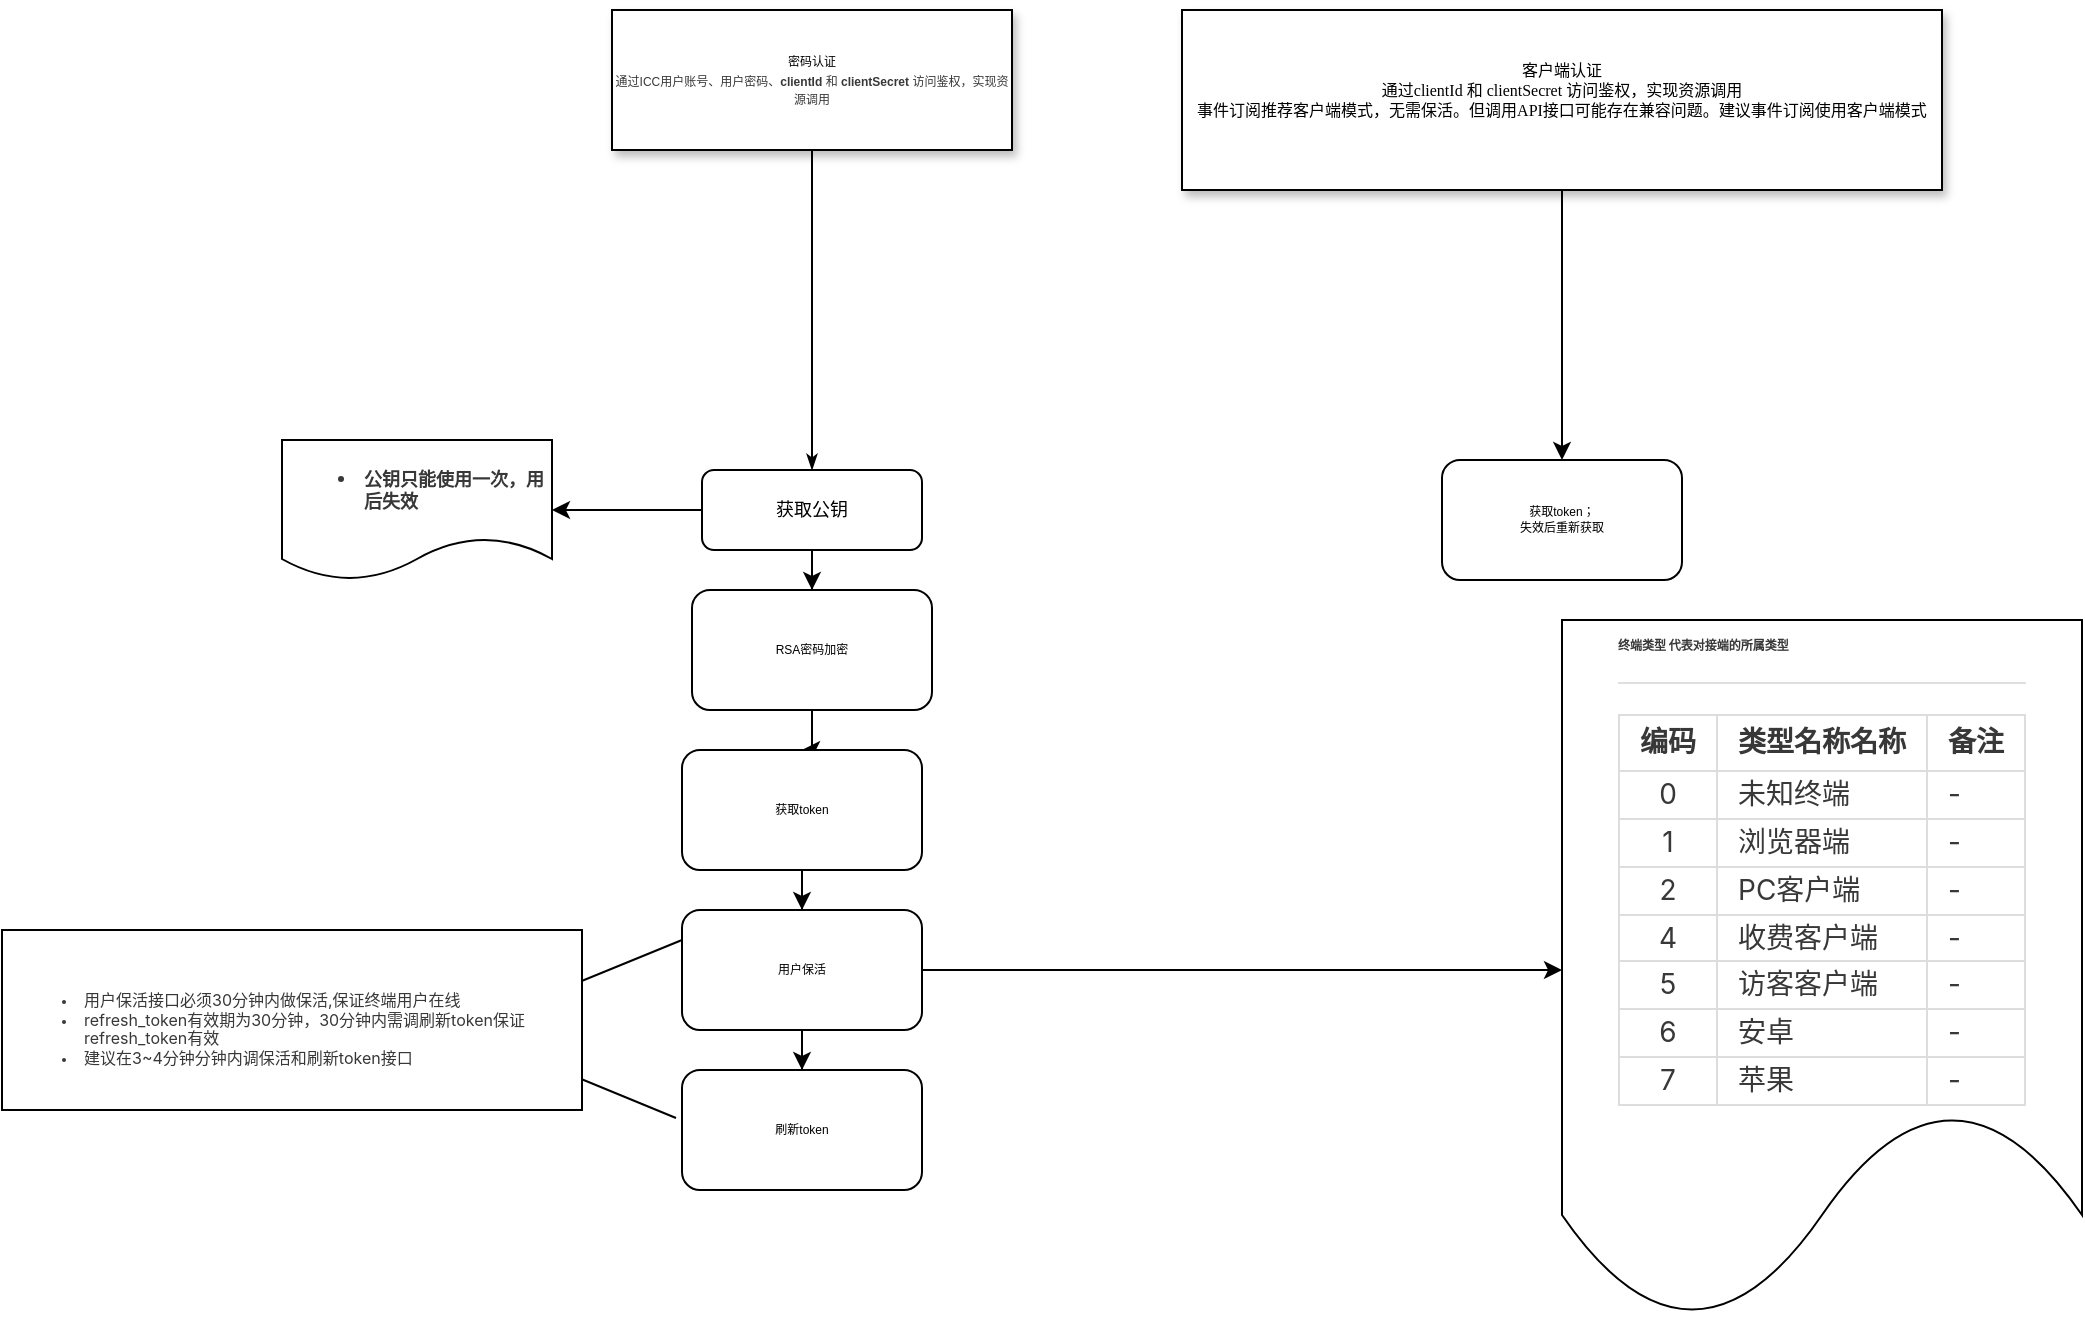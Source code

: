 <mxfile version="18.0.0" type="github" pages="2">
  <diagram name="鉴权" id="edf60f1a-56cd-e834-aa8a-f176f3a09ee4">
    <mxGraphModel dx="2222" dy="450" grid="1" gridSize="10" guides="1" tooltips="1" connect="1" arrows="1" fold="1" page="1" pageScale="1" pageWidth="1100" pageHeight="850" background="none" math="0" shadow="0">
      <root>
        <mxCell id="0" />
        <mxCell id="1" parent="0" />
        <mxCell id="60e70716793133e9-31" style="edgeStyle=orthogonalEdgeStyle;rounded=0;html=1;labelBackgroundColor=none;startSize=5;endArrow=classicThin;endFill=1;endSize=5;jettySize=auto;orthogonalLoop=1;strokeWidth=1;fontFamily=Verdana;fontSize=8;entryX=0.5;entryY=0;entryDx=0;entryDy=0;" parent="1" source="fS58xSXTJZ6TY58kK1jS-1" target="fS58xSXTJZ6TY58kK1jS-11" edge="1">
          <mxGeometry relative="1" as="geometry">
            <mxPoint x="190" y="270" as="sourcePoint" />
            <mxPoint x="280" y="354" as="targetPoint" />
            <Array as="points">
              <mxPoint x="155" y="280" />
              <mxPoint x="155" y="280" />
            </Array>
          </mxGeometry>
        </mxCell>
        <mxCell id="60e70716793133e9-4" value="客户端认证&lt;br&gt;&lt;span style=&quot;background-color: initial;&quot;&gt;通过clientId 和 clientSecret 访问鉴权，实现资源调用&lt;/span&gt;&lt;br&gt;&lt;div&gt;&lt;span style=&quot;font-size: 8px;&quot;&gt;事件订阅推荐客户端模式，无需保活。但调用API接口可能存在兼容问题。&lt;/span&gt;&lt;span style=&quot;background-color: initial;&quot;&gt;建议事件订阅使用客户端模式&lt;/span&gt;&lt;/div&gt;&lt;div&gt;&lt;br&gt;&lt;/div&gt;" style="rounded=0;whiteSpace=wrap;html=1;shadow=1;labelBackgroundColor=none;strokeWidth=1;fontFamily=Verdana;fontSize=8;align=center;" parent="1" vertex="1">
          <mxGeometry x="340" y="160" width="380" height="90" as="geometry" />
        </mxCell>
        <mxCell id="fS58xSXTJZ6TY58kK1jS-1" value="&lt;font style=&quot;font-size: 6px;&quot;&gt;密码认证&lt;br&gt;&lt;span style=&quot;color: rgb(57, 56, 56); font-family: &amp;quot;Microsoft Yahei&amp;quot;, &amp;quot;PingFang SC&amp;quot;, &amp;quot;Hiragino Sans GB&amp;quot;, tahoma, arial; text-align: start;&quot;&gt;通过ICC用户账号、用户密码、&lt;/span&gt;&lt;strong style=&quot;-webkit-print-color-adjust: exact; color: rgb(57, 56, 56); font-family: &amp;quot;Microsoft Yahei&amp;quot;, &amp;quot;PingFang SC&amp;quot;, &amp;quot;Hiragino Sans GB&amp;quot;, tahoma, arial; text-align: start;&quot;&gt;clientId&lt;/strong&gt;&lt;span style=&quot;color: rgb(57, 56, 56); font-family: &amp;quot;Microsoft Yahei&amp;quot;, &amp;quot;PingFang SC&amp;quot;, &amp;quot;Hiragino Sans GB&amp;quot;, tahoma, arial; text-align: start;&quot;&gt;&amp;nbsp;和&amp;nbsp;&lt;/span&gt;&lt;strong style=&quot;-webkit-print-color-adjust: exact; color: rgb(57, 56, 56); font-family: &amp;quot;Microsoft Yahei&amp;quot;, &amp;quot;PingFang SC&amp;quot;, &amp;quot;Hiragino Sans GB&amp;quot;, tahoma, arial; text-align: start;&quot;&gt;clientSecret&lt;/strong&gt;&lt;span style=&quot;color: rgb(57, 56, 56); font-family: &amp;quot;Microsoft Yahei&amp;quot;, &amp;quot;PingFang SC&amp;quot;, &amp;quot;Hiragino Sans GB&amp;quot;, tahoma, arial; text-align: start;&quot;&gt;&amp;nbsp;访问鉴权，实现资源调用&lt;/span&gt;&lt;/font&gt;" style="rounded=0;whiteSpace=wrap;html=1;shadow=1;labelBackgroundColor=none;strokeWidth=1;fontFamily=Verdana;fontSize=8;align=center;" vertex="1" parent="1">
          <mxGeometry x="55" y="160" width="200" height="70" as="geometry" />
        </mxCell>
        <mxCell id="fS58xSXTJZ6TY58kK1jS-31" style="edgeStyle=orthogonalEdgeStyle;rounded=0;orthogonalLoop=1;jettySize=auto;html=1;exitX=0.5;exitY=1;exitDx=0;exitDy=0;fontSize=6;" edge="1" parent="1" source="60e70716793133e9-4" target="fS58xSXTJZ6TY58kK1jS-32">
          <mxGeometry relative="1" as="geometry">
            <mxPoint x="440" y="380" as="targetPoint" />
            <mxPoint x="280" y="350" as="sourcePoint" />
          </mxGeometry>
        </mxCell>
        <mxCell id="fS58xSXTJZ6TY58kK1jS-12" style="edgeStyle=orthogonalEdgeStyle;rounded=0;orthogonalLoop=1;jettySize=auto;html=1;fontSize=6;" edge="1" parent="1" source="fS58xSXTJZ6TY58kK1jS-11" target="fS58xSXTJZ6TY58kK1jS-13">
          <mxGeometry relative="1" as="geometry">
            <mxPoint x="155" y="480" as="targetPoint" />
          </mxGeometry>
        </mxCell>
        <mxCell id="fS58xSXTJZ6TY58kK1jS-15" value="" style="edgeStyle=orthogonalEdgeStyle;rounded=0;orthogonalLoop=1;jettySize=auto;html=1;fontSize=6;" edge="1" parent="1" source="fS58xSXTJZ6TY58kK1jS-11" target="fS58xSXTJZ6TY58kK1jS-14">
          <mxGeometry relative="1" as="geometry" />
        </mxCell>
        <mxCell id="fS58xSXTJZ6TY58kK1jS-11" value="获取公钥" style="rounded=1;whiteSpace=wrap;html=1;fontSize=9;" vertex="1" parent="1">
          <mxGeometry x="100" y="390" width="110" height="40" as="geometry" />
        </mxCell>
        <mxCell id="fS58xSXTJZ6TY58kK1jS-17" value="" style="edgeStyle=orthogonalEdgeStyle;rounded=0;orthogonalLoop=1;jettySize=auto;html=1;fontSize=6;" edge="1" parent="1" source="fS58xSXTJZ6TY58kK1jS-13" target="fS58xSXTJZ6TY58kK1jS-18">
          <mxGeometry relative="1" as="geometry">
            <mxPoint x="155" y="530" as="targetPoint" />
          </mxGeometry>
        </mxCell>
        <mxCell id="fS58xSXTJZ6TY58kK1jS-13" value="RSA密码加密" style="rounded=1;whiteSpace=wrap;html=1;fontSize=6;" vertex="1" parent="1">
          <mxGeometry x="95" y="450" width="120" height="60" as="geometry" />
        </mxCell>
        <mxCell id="fS58xSXTJZ6TY58kK1jS-14" value="&lt;ul style=&quot;-webkit-print-color-adjust: exact; color: rgb(57, 56, 56); font-family: -apple-system, BlinkMacSystemFont, &amp;quot;Segoe UI&amp;quot;, Roboto, &amp;quot;Helvetica Neue&amp;quot;, Helvetica, &amp;quot;PingFang SC&amp;quot;, &amp;quot;Hiragino Sans GB&amp;quot;, &amp;quot;Microsoft YaHei&amp;quot;, SimSun, sans-serif; text-align: start;&quot;&gt;&lt;li style=&quot;-webkit-print-color-adjust: exact;&quot;&gt;&lt;strong style=&quot;-webkit-print-color-adjust: exact;&quot;&gt;&lt;font style=&quot;font-size: 9px;&quot;&gt;公钥只能使用一次，用后失效&lt;/font&gt;&lt;/strong&gt;&lt;/li&gt;&lt;/ul&gt;" style="shape=document;whiteSpace=wrap;html=1;boundedLbl=1;fontSize=9;rounded=1;" vertex="1" parent="1">
          <mxGeometry x="-110" y="375" width="135" height="70" as="geometry" />
        </mxCell>
        <mxCell id="fS58xSXTJZ6TY58kK1jS-20" value="" style="edgeStyle=orthogonalEdgeStyle;rounded=0;orthogonalLoop=1;jettySize=auto;html=1;fontSize=6;" edge="1" parent="1" source="fS58xSXTJZ6TY58kK1jS-18" target="fS58xSXTJZ6TY58kK1jS-19">
          <mxGeometry relative="1" as="geometry" />
        </mxCell>
        <mxCell id="fS58xSXTJZ6TY58kK1jS-18" value="获取token" style="rounded=1;whiteSpace=wrap;html=1;fontSize=6;" vertex="1" parent="1">
          <mxGeometry x="90" y="530" width="120" height="60" as="geometry" />
        </mxCell>
        <mxCell id="fS58xSXTJZ6TY58kK1jS-22" value="" style="edgeStyle=orthogonalEdgeStyle;rounded=0;orthogonalLoop=1;jettySize=auto;html=1;fontSize=6;" edge="1" parent="1" source="fS58xSXTJZ6TY58kK1jS-19" target="fS58xSXTJZ6TY58kK1jS-21">
          <mxGeometry relative="1" as="geometry" />
        </mxCell>
        <mxCell id="fS58xSXTJZ6TY58kK1jS-29" value="" style="edgeStyle=orthogonalEdgeStyle;rounded=0;orthogonalLoop=1;jettySize=auto;html=1;fontSize=8;" edge="1" parent="1" source="fS58xSXTJZ6TY58kK1jS-19" target="fS58xSXTJZ6TY58kK1jS-28">
          <mxGeometry relative="1" as="geometry" />
        </mxCell>
        <mxCell id="fS58xSXTJZ6TY58kK1jS-19" value="用户保活" style="whiteSpace=wrap;html=1;fontSize=6;rounded=1;" vertex="1" parent="1">
          <mxGeometry x="90" y="610" width="120" height="60" as="geometry" />
        </mxCell>
        <mxCell id="fS58xSXTJZ6TY58kK1jS-21" value="刷新token&lt;br&gt;" style="whiteSpace=wrap;html=1;fontSize=6;rounded=1;" vertex="1" parent="1">
          <mxGeometry x="90" y="690" width="120" height="60" as="geometry" />
        </mxCell>
        <mxCell id="fS58xSXTJZ6TY58kK1jS-23" value="" style="endArrow=none;html=1;rounded=0;fontSize=6;entryX=-0.025;entryY=0.4;entryDx=0;entryDy=0;entryPerimeter=0;exitX=0;exitY=0.25;exitDx=0;exitDy=0;" edge="1" parent="1" source="fS58xSXTJZ6TY58kK1jS-19" target="fS58xSXTJZ6TY58kK1jS-21">
          <mxGeometry width="50" height="50" relative="1" as="geometry">
            <mxPoint x="-10" y="640" as="sourcePoint" />
            <mxPoint x="50" y="610" as="targetPoint" />
            <Array as="points">
              <mxPoint x="-20" y="670" />
            </Array>
          </mxGeometry>
        </mxCell>
        <mxCell id="fS58xSXTJZ6TY58kK1jS-26" value="&lt;font style=&quot;font-size: 8px;&quot;&gt;&lt;br&gt;&lt;/font&gt;&lt;ul style=&quot;-webkit-print-color-adjust: exact; color: rgb(57, 56, 56); font-family: -apple-system, BlinkMacSystemFont, &amp;quot;Segoe UI&amp;quot;, Roboto, &amp;quot;Helvetica Neue&amp;quot;, Helvetica, &amp;quot;PingFang SC&amp;quot;, &amp;quot;Hiragino Sans GB&amp;quot;, &amp;quot;Microsoft YaHei&amp;quot;, SimSun, sans-serif; text-align: start;&quot;&gt;&lt;li style=&quot;-webkit-print-color-adjust: exact;&quot;&gt;&lt;font style=&quot;font-size: 8px;&quot;&gt;用户保活接口必须30分钟内做保活,保证终端用户在线&lt;/font&gt;&lt;/li&gt;&lt;li style=&quot;-webkit-print-color-adjust: exact;&quot;&gt;&lt;font style=&quot;font-size: 8px;&quot;&gt;refresh_token有效期为30分钟，30分钟内需调刷新token保证refresh_token有效&lt;/font&gt;&lt;/li&gt;&lt;li style=&quot;-webkit-print-color-adjust: exact;&quot;&gt;&lt;font style=&quot;font-size: 8px;&quot;&gt;建议在3~4分钟分钟内调保活和刷新token接口&lt;/font&gt;&lt;/li&gt;&lt;/ul&gt;" style="rounded=0;whiteSpace=wrap;html=1;fontSize=6;" vertex="1" parent="1">
          <mxGeometry x="-250" y="620" width="290" height="90" as="geometry" />
        </mxCell>
        <mxCell id="fS58xSXTJZ6TY58kK1jS-28" value="&lt;div style=&quot;-webkit-print-color-adjust: exact; padding: 20px 0px 15px; margin-bottom: 15px; font-weight: bold; border-bottom: 1px solid rgb(223, 223, 225); color: rgb(57, 56, 56); font-family: -apple-system, BlinkMacSystemFont, &amp;quot;Segoe UI&amp;quot;, Roboto, &amp;quot;Helvetica Neue&amp;quot;, Helvetica, &amp;quot;PingFang SC&amp;quot;, &amp;quot;Hiragino Sans GB&amp;quot;, &amp;quot;Microsoft YaHei&amp;quot;, SimSun, sans-serif; text-align: start;&quot; id=&quot;终端类型&quot; class=&quot;segment&quot;&gt;&lt;font style=&quot;font-size: 6px;&quot;&gt;终端类型 代表对接端的所属类型&lt;/font&gt;&lt;/div&gt;&lt;table style=&quot;-webkit-print-color-adjust: exact; margin: 10px 0px 15px; border-collapse: collapse; color: rgb(57, 56, 56); font-family: -apple-system, BlinkMacSystemFont, &amp;quot;Segoe UI&amp;quot;, Roboto, &amp;quot;Helvetica Neue&amp;quot;, Helvetica, &amp;quot;PingFang SC&amp;quot;, &amp;quot;Hiragino Sans GB&amp;quot;, &amp;quot;Microsoft YaHei&amp;quot;, SimSun, sans-serif; font-size: 14px; text-align: start;&quot;&gt;&lt;thead style=&quot;-webkit-print-color-adjust: exact;&quot;&gt;&lt;tr style=&quot;-webkit-print-color-adjust: exact;&quot;&gt;&lt;th style=&quot;-webkit-print-color-adjust: exact; border: 1px solid rgb(221, 221, 221); padding: 5px 10px;&quot; align=&quot;center&quot;&gt;编码&lt;/th&gt;&lt;th style=&quot;-webkit-print-color-adjust: exact; border: 1px solid rgb(221, 221, 221); padding: 5px 10px;&quot;&gt;类型名称名称&lt;/th&gt;&lt;th style=&quot;-webkit-print-color-adjust: exact; border: 1px solid rgb(221, 221, 221); padding: 5px 10px;&quot;&gt;备注&lt;/th&gt;&lt;/tr&gt;&lt;/thead&gt;&lt;tbody style=&quot;-webkit-print-color-adjust: exact;&quot;&gt;&lt;tr style=&quot;-webkit-print-color-adjust: exact;&quot;&gt;&lt;td style=&quot;-webkit-print-color-adjust: exact; border: 1px solid rgb(221, 221, 221); padding: 3px 10px;&quot; align=&quot;center&quot;&gt;0&lt;/td&gt;&lt;td style=&quot;-webkit-print-color-adjust: exact; border: 1px solid rgb(221, 221, 221); padding: 3px 10px;&quot;&gt;未知终端&lt;/td&gt;&lt;td style=&quot;-webkit-print-color-adjust: exact; border: 1px solid rgb(221, 221, 221); padding: 3px 10px;&quot;&gt;-&lt;/td&gt;&lt;/tr&gt;&lt;tr style=&quot;-webkit-print-color-adjust: exact;&quot;&gt;&lt;td style=&quot;-webkit-print-color-adjust: exact; border: 1px solid rgb(221, 221, 221); padding: 3px 10px;&quot; align=&quot;center&quot;&gt;1&lt;/td&gt;&lt;td style=&quot;-webkit-print-color-adjust: exact; border: 1px solid rgb(221, 221, 221); padding: 3px 10px;&quot;&gt;浏览器端&lt;/td&gt;&lt;td style=&quot;-webkit-print-color-adjust: exact; border: 1px solid rgb(221, 221, 221); padding: 3px 10px;&quot;&gt;-&lt;/td&gt;&lt;/tr&gt;&lt;tr style=&quot;-webkit-print-color-adjust: exact;&quot;&gt;&lt;td style=&quot;-webkit-print-color-adjust: exact; border: 1px solid rgb(221, 221, 221); padding: 3px 10px;&quot; align=&quot;center&quot;&gt;2&lt;/td&gt;&lt;td style=&quot;-webkit-print-color-adjust: exact; border: 1px solid rgb(221, 221, 221); padding: 3px 10px;&quot;&gt;PC客户端&lt;/td&gt;&lt;td style=&quot;-webkit-print-color-adjust: exact; border: 1px solid rgb(221, 221, 221); padding: 3px 10px;&quot;&gt;-&lt;/td&gt;&lt;/tr&gt;&lt;tr style=&quot;-webkit-print-color-adjust: exact;&quot;&gt;&lt;td style=&quot;-webkit-print-color-adjust: exact; border: 1px solid rgb(221, 221, 221); padding: 3px 10px;&quot; align=&quot;center&quot;&gt;4&lt;/td&gt;&lt;td style=&quot;-webkit-print-color-adjust: exact; border: 1px solid rgb(221, 221, 221); padding: 3px 10px;&quot;&gt;收费客户端&lt;/td&gt;&lt;td style=&quot;-webkit-print-color-adjust: exact; border: 1px solid rgb(221, 221, 221); padding: 3px 10px;&quot;&gt;-&lt;/td&gt;&lt;/tr&gt;&lt;tr style=&quot;-webkit-print-color-adjust: exact;&quot;&gt;&lt;td style=&quot;-webkit-print-color-adjust: exact; border: 1px solid rgb(221, 221, 221); padding: 3px 10px;&quot; align=&quot;center&quot;&gt;5&lt;/td&gt;&lt;td style=&quot;-webkit-print-color-adjust: exact; border: 1px solid rgb(221, 221, 221); padding: 3px 10px;&quot;&gt;访客客户端&lt;/td&gt;&lt;td style=&quot;-webkit-print-color-adjust: exact; border: 1px solid rgb(221, 221, 221); padding: 3px 10px;&quot;&gt;-&lt;/td&gt;&lt;/tr&gt;&lt;tr style=&quot;-webkit-print-color-adjust: exact;&quot;&gt;&lt;td style=&quot;-webkit-print-color-adjust: exact; border: 1px solid rgb(221, 221, 221); padding: 3px 10px;&quot; align=&quot;center&quot;&gt;6&lt;/td&gt;&lt;td style=&quot;-webkit-print-color-adjust: exact; border: 1px solid rgb(221, 221, 221); padding: 3px 10px;&quot;&gt;安卓&lt;/td&gt;&lt;td style=&quot;-webkit-print-color-adjust: exact; border: 1px solid rgb(221, 221, 221); padding: 3px 10px;&quot;&gt;-&lt;/td&gt;&lt;/tr&gt;&lt;tr style=&quot;-webkit-print-color-adjust: exact;&quot;&gt;&lt;td style=&quot;-webkit-print-color-adjust: exact; border: 1px solid rgb(221, 221, 221); padding: 3px 10px;&quot; align=&quot;center&quot;&gt;7&lt;/td&gt;&lt;td style=&quot;-webkit-print-color-adjust: exact; border: 1px solid rgb(221, 221, 221); padding: 3px 10px;&quot;&gt;苹果&lt;/td&gt;&lt;td style=&quot;-webkit-print-color-adjust: exact; border: 1px solid rgb(221, 221, 221); padding: 3px 10px;&quot;&gt;-&lt;/td&gt;&lt;/tr&gt;&lt;/tbody&gt;&lt;/table&gt;" style="shape=document;whiteSpace=wrap;html=1;boundedLbl=1;fontSize=6;rounded=1;" vertex="1" parent="1">
          <mxGeometry x="530" y="465" width="260" height="350" as="geometry" />
        </mxCell>
        <mxCell id="fS58xSXTJZ6TY58kK1jS-32" value="获取token；&lt;br&gt;失效后重新获取" style="rounded=1;whiteSpace=wrap;html=1;fontSize=6;" vertex="1" parent="1">
          <mxGeometry x="470" y="385" width="120" height="60" as="geometry" />
        </mxCell>
      </root>
    </mxGraphModel>
  </diagram>
  <diagram id="RQqIQMfqH1qSkvMgK42u" name="信息发布">
    <mxGraphModel dx="1122" dy="1619" grid="1" gridSize="10" guides="1" tooltips="1" connect="1" arrows="1" fold="1" page="1" pageScale="1" pageWidth="827" pageHeight="1169" math="0" shadow="0">
      <root>
        <mxCell id="0" />
        <mxCell id="1" parent="0" />
        <mxCell id="9NAWJaIJpuJt2_yTO0WV-6" style="edgeStyle=orthogonalEdgeStyle;rounded=0;orthogonalLoop=1;jettySize=auto;html=1;entryX=0.391;entryY=0;entryDx=0;entryDy=0;entryPerimeter=0;fontSize=9;" edge="1" parent="1" source="UJhDUWCKWKoEuqxhhBKn-1" target="9NAWJaIJpuJt2_yTO0WV-1">
          <mxGeometry relative="1" as="geometry">
            <Array as="points">
              <mxPoint x="414" y="-10" />
            </Array>
          </mxGeometry>
        </mxCell>
        <mxCell id="UJhDUWCKWKoEuqxhhBKn-1" value="携带请求头" style="rounded=0;whiteSpace=wrap;html=1;" vertex="1" parent="1">
          <mxGeometry x="351" y="-80" width="126" height="20" as="geometry" />
        </mxCell>
        <mxCell id="9NAWJaIJpuJt2_yTO0WV-1" value="&lt;table style=&quot;-webkit-print-color-adjust: exact; margin: 10px 0px 15px; border-collapse: collapse; color: rgb(57, 56, 56); font-family: -apple-system, BlinkMacSystemFont, &amp;quot;Segoe UI&amp;quot;, Roboto, &amp;quot;Helvetica Neue&amp;quot;, Helvetica, &amp;quot;PingFang SC&amp;quot;, &amp;quot;Hiragino Sans GB&amp;quot;, &amp;quot;Microsoft YaHei&amp;quot;, SimSun, sans-serif; font-size: 14px; text-align: start;&quot;&gt;&lt;tbody style=&quot;-webkit-print-color-adjust: exact;&quot;&gt;&lt;tr style=&quot;-webkit-print-color-adjust: exact;&quot;&gt;&lt;td style=&quot;-webkit-print-color-adjust: exact; border: 1px solid rgb(221, 221, 221); padding: 3px 10px;&quot; align=&quot;left&quot;&gt;&lt;font style=&quot;font-size: 9px;&quot;&gt;Authorization&lt;/font&gt;&lt;/td&gt;&lt;td style=&quot;-webkit-print-color-adjust: exact; border: 1px solid rgb(221, 221, 221); padding: 3px 10px;&quot;&gt;&lt;font style=&quot;font-size: 10px;&quot;&gt;示例 bearer 704dc1bc-b05e-4ed5-a889-0261584919f6 ，&lt;strong style=&quot;-webkit-print-color-adjust: exact;&quot;&gt;bearer固定,后面紧随空格，然后token&lt;/strong&gt;&lt;/font&gt;&lt;/td&gt;&lt;/tr&gt;&lt;tr style=&quot;-webkit-print-color-adjust: exact;&quot;&gt;&lt;td style=&quot;-webkit-print-color-adjust: exact; border: 1px solid rgb(221, 221, 221); padding: 3px 10px;&quot; align=&quot;left&quot;&gt;&lt;font style=&quot;font-size: 9px;&quot;&gt;User-Id&lt;/font&gt;&lt;/td&gt;&lt;td style=&quot;-webkit-print-color-adjust: exact; border: 1px solid rgb(221, 221, 221); padding: 3px 10px;&quot;&gt;&lt;font style=&quot;font-size: 9px;&quot;&gt;客户端模式必须携带且设置为1&lt;/font&gt;&lt;/td&gt;&lt;/tr&gt;&lt;/tbody&gt;&lt;/table&gt;" style="shape=document;whiteSpace=wrap;html=1;boundedLbl=1;" vertex="1" parent="1">
          <mxGeometry x="230" y="-50" width="450" height="90" as="geometry" />
        </mxCell>
        <mxCell id="9NAWJaIJpuJt2_yTO0WV-7" style="edgeStyle=orthogonalEdgeStyle;rounded=0;orthogonalLoop=1;jettySize=auto;html=1;fontSize=9;" edge="1" parent="1" source="9NAWJaIJpuJt2_yTO0WV-5" target="9NAWJaIJpuJt2_yTO0WV-8">
          <mxGeometry relative="1" as="geometry">
            <mxPoint x="140" y="230" as="targetPoint" />
          </mxGeometry>
        </mxCell>
        <mxCell id="9NAWJaIJpuJt2_yTO0WV-9" style="edgeStyle=orthogonalEdgeStyle;rounded=0;orthogonalLoop=1;jettySize=auto;html=1;fontSize=9;exitX=0.5;exitY=1;exitDx=0;exitDy=0;" edge="1" parent="1" source="9NAWJaIJpuJt2_yTO0WV-5" target="9NAWJaIJpuJt2_yTO0WV-10">
          <mxGeometry relative="1" as="geometry">
            <mxPoint x="290" y="200" as="targetPoint" />
          </mxGeometry>
        </mxCell>
        <mxCell id="9NAWJaIJpuJt2_yTO0WV-11" style="edgeStyle=orthogonalEdgeStyle;rounded=0;orthogonalLoop=1;jettySize=auto;html=1;fontSize=9;" edge="1" parent="1">
          <mxGeometry relative="1" as="geometry">
            <mxPoint x="440" y="204" as="targetPoint" />
            <mxPoint x="220" y="134" as="sourcePoint" />
            <Array as="points">
              <mxPoint x="220" y="164" />
              <mxPoint x="440" y="164" />
            </Array>
          </mxGeometry>
        </mxCell>
        <mxCell id="9NAWJaIJpuJt2_yTO0WV-5" value="查询素材列表" style="rounded=1;whiteSpace=wrap;html=1;fontSize=9;" vertex="1" parent="1">
          <mxGeometry x="160" y="80" width="120" height="50" as="geometry" />
        </mxCell>
        <mxCell id="9NAWJaIJpuJt2_yTO0WV-8" value="素材查看详情" style="rounded=1;whiteSpace=wrap;html=1;fontSize=9;" vertex="1" parent="1">
          <mxGeometry x="80" y="200" width="120" height="60" as="geometry" />
        </mxCell>
        <mxCell id="9NAWJaIJpuJt2_yTO0WV-10" value="素材删除" style="rounded=1;whiteSpace=wrap;html=1;fontSize=9;" vertex="1" parent="1">
          <mxGeometry x="230" y="200" width="120" height="60" as="geometry" />
        </mxCell>
        <mxCell id="9NAWJaIJpuJt2_yTO0WV-13" style="edgeStyle=orthogonalEdgeStyle;rounded=0;orthogonalLoop=1;jettySize=auto;html=1;fontSize=9;" edge="1" parent="1" source="9NAWJaIJpuJt2_yTO0WV-12" target="9NAWJaIJpuJt2_yTO0WV-14">
          <mxGeometry relative="1" as="geometry">
            <mxPoint x="390" y="320" as="targetPoint" />
          </mxGeometry>
        </mxCell>
        <mxCell id="9NAWJaIJpuJt2_yTO0WV-15" style="edgeStyle=orthogonalEdgeStyle;rounded=0;orthogonalLoop=1;jettySize=auto;html=1;fontSize=9;" edge="1" parent="1" source="9NAWJaIJpuJt2_yTO0WV-12" target="9NAWJaIJpuJt2_yTO0WV-16">
          <mxGeometry relative="1" as="geometry">
            <mxPoint x="520" y="300" as="targetPoint" />
          </mxGeometry>
        </mxCell>
        <mxCell id="9NAWJaIJpuJt2_yTO0WV-12" value="素材上传" style="rounded=1;whiteSpace=wrap;html=1;fontSize=9;" vertex="1" parent="1">
          <mxGeometry x="380" y="200" width="120" height="60" as="geometry" />
        </mxCell>
        <mxCell id="9NAWJaIJpuJt2_yTO0WV-14" value="普通上传" style="rounded=1;whiteSpace=wrap;html=1;fontSize=9;" vertex="1" parent="1">
          <mxGeometry x="330" y="300" width="120" height="60" as="geometry" />
        </mxCell>
        <mxCell id="9NAWJaIJpuJt2_yTO0WV-30" value="" style="edgeStyle=orthogonalEdgeStyle;rounded=0;orthogonalLoop=1;jettySize=auto;html=1;fontSize=9;" edge="1" parent="1" source="9NAWJaIJpuJt2_yTO0WV-16" target="9NAWJaIJpuJt2_yTO0WV-29">
          <mxGeometry relative="1" as="geometry" />
        </mxCell>
        <mxCell id="9NAWJaIJpuJt2_yTO0WV-16" value="分片上传" style="rounded=1;whiteSpace=wrap;html=1;fontSize=9;" vertex="1" parent="1">
          <mxGeometry x="477" y="300" width="120" height="60" as="geometry" />
        </mxCell>
        <mxCell id="9NAWJaIJpuJt2_yTO0WV-17" value="&lt;h1&gt;素材管理&lt;/h1&gt;" style="text;html=1;strokeColor=none;fillColor=none;spacing=5;spacingTop=-20;whiteSpace=wrap;overflow=hidden;rounded=0;fontSize=9;" vertex="1" parent="1">
          <mxGeometry x="100" y="-120" width="100" height="40" as="geometry" />
        </mxCell>
        <mxCell id="9NAWJaIJpuJt2_yTO0WV-18" style="edgeStyle=orthogonalEdgeStyle;rounded=0;orthogonalLoop=1;jettySize=auto;html=1;fontSize=9;exitX=0.5;exitY=1;exitDx=0;exitDy=0;" edge="1" parent="1" source="9NAWJaIJpuJt2_yTO0WV-21">
          <mxGeometry relative="1" as="geometry">
            <mxPoint x="110" y="850" as="targetPoint" />
            <mxPoint x="190" y="780" as="sourcePoint" />
            <Array as="points">
              <mxPoint x="200" y="780" />
              <mxPoint x="110" y="780" />
            </Array>
          </mxGeometry>
        </mxCell>
        <mxCell id="9NAWJaIJpuJt2_yTO0WV-19" style="edgeStyle=orthogonalEdgeStyle;rounded=0;orthogonalLoop=1;jettySize=auto;html=1;fontSize=9;exitX=0.5;exitY=1;exitDx=0;exitDy=0;" edge="1" parent="1" source="9NAWJaIJpuJt2_yTO0WV-21" target="9NAWJaIJpuJt2_yTO0WV-23">
          <mxGeometry relative="1" as="geometry">
            <mxPoint x="270" y="810" as="targetPoint" />
            <mxPoint x="200" y="740" as="sourcePoint" />
            <Array as="points">
              <mxPoint x="200" y="780" />
              <mxPoint x="270" y="780" />
            </Array>
          </mxGeometry>
        </mxCell>
        <mxCell id="9NAWJaIJpuJt2_yTO0WV-20" style="edgeStyle=orthogonalEdgeStyle;rounded=0;orthogonalLoop=1;jettySize=auto;html=1;fontSize=9;exitX=0.5;exitY=1;exitDx=0;exitDy=0;" edge="1" parent="1" source="9NAWJaIJpuJt2_yTO0WV-21" target="9NAWJaIJpuJt2_yTO0WV-26">
          <mxGeometry relative="1" as="geometry">
            <mxPoint x="390" y="820" as="targetPoint" />
            <mxPoint x="260" y="715" as="sourcePoint" />
            <Array as="points">
              <mxPoint x="200" y="780" />
              <mxPoint x="420" y="780" />
            </Array>
          </mxGeometry>
        </mxCell>
        <mxCell id="9NAWJaIJpuJt2_yTO0WV-33" value="" style="edgeStyle=orthogonalEdgeStyle;rounded=0;orthogonalLoop=1;jettySize=auto;html=1;fontSize=9;exitX=0.5;exitY=1;exitDx=0;exitDy=0;" edge="1" parent="1" source="9NAWJaIJpuJt2_yTO0WV-21" target="9NAWJaIJpuJt2_yTO0WV-34">
          <mxGeometry relative="1" as="geometry">
            <Array as="points">
              <mxPoint x="200" y="780" />
              <mxPoint x="570" y="780" />
            </Array>
          </mxGeometry>
        </mxCell>
        <mxCell id="9NAWJaIJpuJt2_yTO0WV-21" value="查询设备列表" style="rounded=1;whiteSpace=wrap;html=1;fontSize=9;" vertex="1" parent="1">
          <mxGeometry x="140" y="672" width="120" height="50" as="geometry" />
        </mxCell>
        <mxCell id="9NAWJaIJpuJt2_yTO0WV-22" value="查看详情" style="rounded=1;whiteSpace=wrap;html=1;fontSize=9;" vertex="1" parent="1">
          <mxGeometry x="50" y="805" width="120" height="60" as="geometry" />
        </mxCell>
        <mxCell id="9NAWJaIJpuJt2_yTO0WV-23" value="设备信息删除" style="rounded=1;whiteSpace=wrap;html=1;fontSize=9;" vertex="1" parent="1">
          <mxGeometry x="210" y="810" width="120" height="60" as="geometry" />
        </mxCell>
        <mxCell id="9NAWJaIJpuJt2_yTO0WV-26" value="设备信息修改" style="rounded=1;whiteSpace=wrap;html=1;fontSize=9;" vertex="1" parent="1">
          <mxGeometry x="360" y="810" width="120" height="60" as="geometry" />
        </mxCell>
        <mxCell id="9NAWJaIJpuJt2_yTO0WV-29" value="分片合并" style="rounded=1;whiteSpace=wrap;html=1;fontSize=9;" vertex="1" parent="1">
          <mxGeometry x="477" y="390" width="120" height="60" as="geometry" />
        </mxCell>
        <mxCell id="9NAWJaIJpuJt2_yTO0WV-31" value="&lt;span style=&quot;color: rgb(57, 56, 56); font-family: -apple-system, BlinkMacSystemFont, &amp;quot;Segoe UI&amp;quot;, Roboto, &amp;quot;Helvetica Neue&amp;quot;, Helvetica, &amp;quot;PingFang SC&amp;quot;, &amp;quot;Hiragino Sans GB&amp;quot;, &amp;quot;Microsoft YaHei&amp;quot;, SimSun, sans-serif; font-size: 14px; text-align: start;&quot;&gt;支持：图片文件jpg, png, bmp, jpeg, gif,&lt;/span&gt;&lt;br style=&quot;-webkit-print-color-adjust: exact; color: rgb(57, 56, 56); font-family: -apple-system, BlinkMacSystemFont, &amp;quot;Segoe UI&amp;quot;, Roboto, &amp;quot;Helvetica Neue&amp;quot;, Helvetica, &amp;quot;PingFang SC&amp;quot;, &amp;quot;Hiragino Sans GB&amp;quot;, &amp;quot;Microsoft YaHei&amp;quot;, SimSun, sans-serif; font-size: 14px; text-align: start;&quot;&gt;&lt;span style=&quot;color: rgb(57, 56, 56); font-family: -apple-system, BlinkMacSystemFont, &amp;quot;Segoe UI&amp;quot;, Roboto, &amp;quot;Helvetica Neue&amp;quot;, Helvetica, &amp;quot;PingFang SC&amp;quot;, &amp;quot;Hiragino Sans GB&amp;quot;, &amp;quot;Microsoft YaHei&amp;quot;, SimSun, sans-serif; font-size: 14px; text-align: start;&quot;&gt;视频文件mp4, avi, mov, asf, mkv, wmv，&lt;/span&gt;&lt;br style=&quot;-webkit-print-color-adjust: exact; color: rgb(57, 56, 56); font-family: -apple-system, BlinkMacSystemFont, &amp;quot;Segoe UI&amp;quot;, Roboto, &amp;quot;Helvetica Neue&amp;quot;, Helvetica, &amp;quot;PingFang SC&amp;quot;, &amp;quot;Hiragino Sans GB&amp;quot;, &amp;quot;Microsoft YaHei&amp;quot;, SimSun, sans-serif; font-size: 14px; text-align: start;&quot;&gt;&lt;span style=&quot;color: rgb(57, 56, 56); font-family: -apple-system, BlinkMacSystemFont, &amp;quot;Segoe UI&amp;quot;, Roboto, &amp;quot;Helvetica Neue&amp;quot;, Helvetica, &amp;quot;PingFang SC&amp;quot;, &amp;quot;Hiragino Sans GB&amp;quot;, &amp;quot;Microsoft YaHei&amp;quot;, SimSun, sans-serif; font-size: 14px; text-align: start;&quot;&gt;音频文件mp3, wav, wma，&lt;/span&gt;&lt;br style=&quot;-webkit-print-color-adjust: exact; color: rgb(57, 56, 56); font-family: -apple-system, BlinkMacSystemFont, &amp;quot;Segoe UI&amp;quot;, Roboto, &amp;quot;Helvetica Neue&amp;quot;, Helvetica, &amp;quot;PingFang SC&amp;quot;, &amp;quot;Hiragino Sans GB&amp;quot;, &amp;quot;Microsoft YaHei&amp;quot;, SimSun, sans-serif; font-size: 14px; text-align: start;&quot;&gt;&lt;span style=&quot;color: rgb(57, 56, 56); font-family: -apple-system, BlinkMacSystemFont, &amp;quot;Segoe UI&amp;quot;, Roboto, &amp;quot;Helvetica Neue&amp;quot;, Helvetica, &amp;quot;PingFang SC&amp;quot;, &amp;quot;Hiragino Sans GB&amp;quot;, &amp;quot;Microsoft YaHei&amp;quot;, SimSun, sans-serif; font-size: 14px; text-align: start;&quot;&gt;文档PDF&lt;/span&gt;" style="text;html=1;strokeColor=none;fillColor=none;align=center;verticalAlign=middle;whiteSpace=wrap;rounded=0;fontSize=9;" vertex="1" parent="1">
          <mxGeometry x="520" y="205" width="280" height="50" as="geometry" />
        </mxCell>
        <mxCell id="9NAWJaIJpuJt2_yTO0WV-32" value="&lt;h1&gt;设备管理&lt;/h1&gt;" style="text;html=1;strokeColor=none;fillColor=none;spacing=5;spacingTop=-20;whiteSpace=wrap;overflow=hidden;rounded=0;fontSize=9;" vertex="1" parent="1">
          <mxGeometry x="60" y="610" width="90" height="30" as="geometry" />
        </mxCell>
        <mxCell id="9NAWJaIJpuJt2_yTO0WV-34" value="操作设备" style="rounded=1;whiteSpace=wrap;html=1;fontSize=9;" vertex="1" parent="1">
          <mxGeometry x="510" y="810" width="120" height="60" as="geometry" />
        </mxCell>
        <mxCell id="9NAWJaIJpuJt2_yTO0WV-35" value="&lt;font style=&quot;font-size: 8px;&quot;&gt;&lt;span style=&quot;color: rgb(57, 56, 56); font-family: -apple-system, BlinkMacSystemFont, &amp;quot;Segoe UI&amp;quot;, Roboto, &amp;quot;Helvetica Neue&amp;quot;, Helvetica, &amp;quot;PingFang SC&amp;quot;, &amp;quot;Hiragino Sans GB&amp;quot;, &amp;quot;Microsoft YaHei&amp;quot;, SimSun, sans-serif; text-align: start;&quot;&gt;操作字段：&lt;/span&gt;&lt;br style=&quot;-webkit-print-color-adjust: exact; color: rgb(57, 56, 56); font-family: -apple-system, BlinkMacSystemFont, &amp;quot;Segoe UI&amp;quot;, Roboto, &amp;quot;Helvetica Neue&amp;quot;, Helvetica, &amp;quot;PingFang SC&amp;quot;, &amp;quot;Hiragino Sans GB&amp;quot;, &amp;quot;Microsoft YaHei&amp;quot;, SimSun, sans-serif; text-align: start;&quot;&gt;&lt;span style=&quot;color: rgb(57, 56, 56); font-family: -apple-system, BlinkMacSystemFont, &amp;quot;Segoe UI&amp;quot;, Roboto, &amp;quot;Helvetica Neue&amp;quot;, Helvetica, &amp;quot;PingFang SC&amp;quot;, &amp;quot;Hiragino Sans GB&amp;quot;, &amp;quot;Microsoft YaHei&amp;quot;, SimSun, sans-serif; text-align: start;&quot;&gt;1=开屏，&lt;/span&gt;&lt;br style=&quot;-webkit-print-color-adjust: exact; color: rgb(57, 56, 56); font-family: -apple-system, BlinkMacSystemFont, &amp;quot;Segoe UI&amp;quot;, Roboto, &amp;quot;Helvetica Neue&amp;quot;, Helvetica, &amp;quot;PingFang SC&amp;quot;, &amp;quot;Hiragino Sans GB&amp;quot;, &amp;quot;Microsoft YaHei&amp;quot;, SimSun, sans-serif; text-align: start;&quot;&gt;&lt;span style=&quot;color: rgb(57, 56, 56); font-family: -apple-system, BlinkMacSystemFont, &amp;quot;Segoe UI&amp;quot;, Roboto, &amp;quot;Helvetica Neue&amp;quot;, Helvetica, &amp;quot;PingFang SC&amp;quot;, &amp;quot;Hiragino Sans GB&amp;quot;, &amp;quot;Microsoft YaHei&amp;quot;, SimSun, sans-serif; text-align: start;&quot;&gt;2=关屏，&lt;/span&gt;&lt;br style=&quot;-webkit-print-color-adjust: exact; color: rgb(57, 56, 56); font-family: -apple-system, BlinkMacSystemFont, &amp;quot;Segoe UI&amp;quot;, Roboto, &amp;quot;Helvetica Neue&amp;quot;, Helvetica, &amp;quot;PingFang SC&amp;quot;, &amp;quot;Hiragino Sans GB&amp;quot;, &amp;quot;Microsoft YaHei&amp;quot;, SimSun, sans-serif; text-align: start;&quot;&gt;&lt;span style=&quot;color: rgb(57, 56, 56); font-family: -apple-system, BlinkMacSystemFont, &amp;quot;Segoe UI&amp;quot;, Roboto, &amp;quot;Helvetica Neue&amp;quot;, Helvetica, &amp;quot;PingFang SC&amp;quot;, &amp;quot;Hiragino Sans GB&amp;quot;, &amp;quot;Microsoft YaHei&amp;quot;, SimSun, sans-serif; text-align: start;&quot;&gt;3=关机，&lt;/span&gt;&lt;br style=&quot;-webkit-print-color-adjust: exact; color: rgb(57, 56, 56); font-family: -apple-system, BlinkMacSystemFont, &amp;quot;Segoe UI&amp;quot;, Roboto, &amp;quot;Helvetica Neue&amp;quot;, Helvetica, &amp;quot;PingFang SC&amp;quot;, &amp;quot;Hiragino Sans GB&amp;quot;, &amp;quot;Microsoft YaHei&amp;quot;, SimSun, sans-serif; text-align: start;&quot;&gt;&lt;span style=&quot;color: rgb(57, 56, 56); font-family: -apple-system, BlinkMacSystemFont, &amp;quot;Segoe UI&amp;quot;, Roboto, &amp;quot;Helvetica Neue&amp;quot;, Helvetica, &amp;quot;PingFang SC&amp;quot;, &amp;quot;Hiragino Sans GB&amp;quot;, &amp;quot;Microsoft YaHei&amp;quot;, SimSun, sans-serif; text-align: start;&quot;&gt;4=重启终端，&lt;/span&gt;&lt;br style=&quot;-webkit-print-color-adjust: exact; color: rgb(57, 56, 56); font-family: -apple-system, BlinkMacSystemFont, &amp;quot;Segoe UI&amp;quot;, Roboto, &amp;quot;Helvetica Neue&amp;quot;, Helvetica, &amp;quot;PingFang SC&amp;quot;, &amp;quot;Hiragino Sans GB&amp;quot;, &amp;quot;Microsoft YaHei&amp;quot;, SimSun, sans-serif; text-align: start;&quot;&gt;&lt;span style=&quot;color: rgb(57, 56, 56); font-family: -apple-system, BlinkMacSystemFont, &amp;quot;Segoe UI&amp;quot;, Roboto, &amp;quot;Helvetica Neue&amp;quot;, Helvetica, &amp;quot;PingFang SC&amp;quot;, &amp;quot;Hiragino Sans GB&amp;quot;, &amp;quot;Microsoft YaHei&amp;quot;, SimSun, sans-serif; text-align: start;&quot;&gt;5=复位,&lt;/span&gt;&lt;br style=&quot;-webkit-print-color-adjust: exact; color: rgb(57, 56, 56); font-family: -apple-system, BlinkMacSystemFont, &amp;quot;Segoe UI&amp;quot;, Roboto, &amp;quot;Helvetica Neue&amp;quot;, Helvetica, &amp;quot;PingFang SC&amp;quot;, &amp;quot;Hiragino Sans GB&amp;quot;, &amp;quot;Microsoft YaHei&amp;quot;, SimSun, sans-serif; text-align: start;&quot;&gt;&lt;span style=&quot;color: rgb(57, 56, 56); font-family: -apple-system, BlinkMacSystemFont, &amp;quot;Segoe UI&amp;quot;, Roboto, &amp;quot;Helvetica Neue&amp;quot;, Helvetica, &amp;quot;PingFang SC&amp;quot;, &amp;quot;Hiragino Sans GB&amp;quot;, &amp;quot;Microsoft YaHei&amp;quot;, SimSun, sans-serif; text-align: start;&quot;&gt;7=一键截图指令&lt;/span&gt;&lt;/font&gt;" style="text;html=1;strokeColor=none;fillColor=none;align=center;verticalAlign=middle;whiteSpace=wrap;rounded=0;fontSize=9;" vertex="1" parent="1">
          <mxGeometry x="610" y="780" width="240" height="110" as="geometry" />
        </mxCell>
        <mxCell id="9NAWJaIJpuJt2_yTO0WV-42" value="查询普通计划列表" style="rounded=1;whiteSpace=wrap;html=1;fontSize=9;" vertex="1" parent="1">
          <mxGeometry x="45" y="1010" width="120" height="60" as="geometry" />
        </mxCell>
        <mxCell id="9NAWJaIJpuJt2_yTO0WV-43" value="查询插播计划列表" style="rounded=1;whiteSpace=wrap;html=1;fontSize=9;" vertex="1" parent="1">
          <mxGeometry x="190" y="1010" width="120" height="60" as="geometry" />
        </mxCell>
        <mxCell id="9NAWJaIJpuJt2_yTO0WV-45" value="&lt;h1&gt;播放计划管理&lt;/h1&gt;" style="text;html=1;strokeColor=none;fillColor=none;spacing=5;spacingTop=-20;whiteSpace=wrap;overflow=hidden;rounded=0;fontSize=9;" vertex="1" parent="1">
          <mxGeometry x="40" y="920" width="130" height="20" as="geometry" />
        </mxCell>
        <mxCell id="9NAWJaIJpuJt2_yTO0WV-46" value="查询组织计划列表" style="rounded=1;whiteSpace=wrap;html=1;fontSize=9;" vertex="1" parent="1">
          <mxGeometry x="340" y="1010" width="120" height="60" as="geometry" />
        </mxCell>
      </root>
    </mxGraphModel>
  </diagram>
</mxfile>
